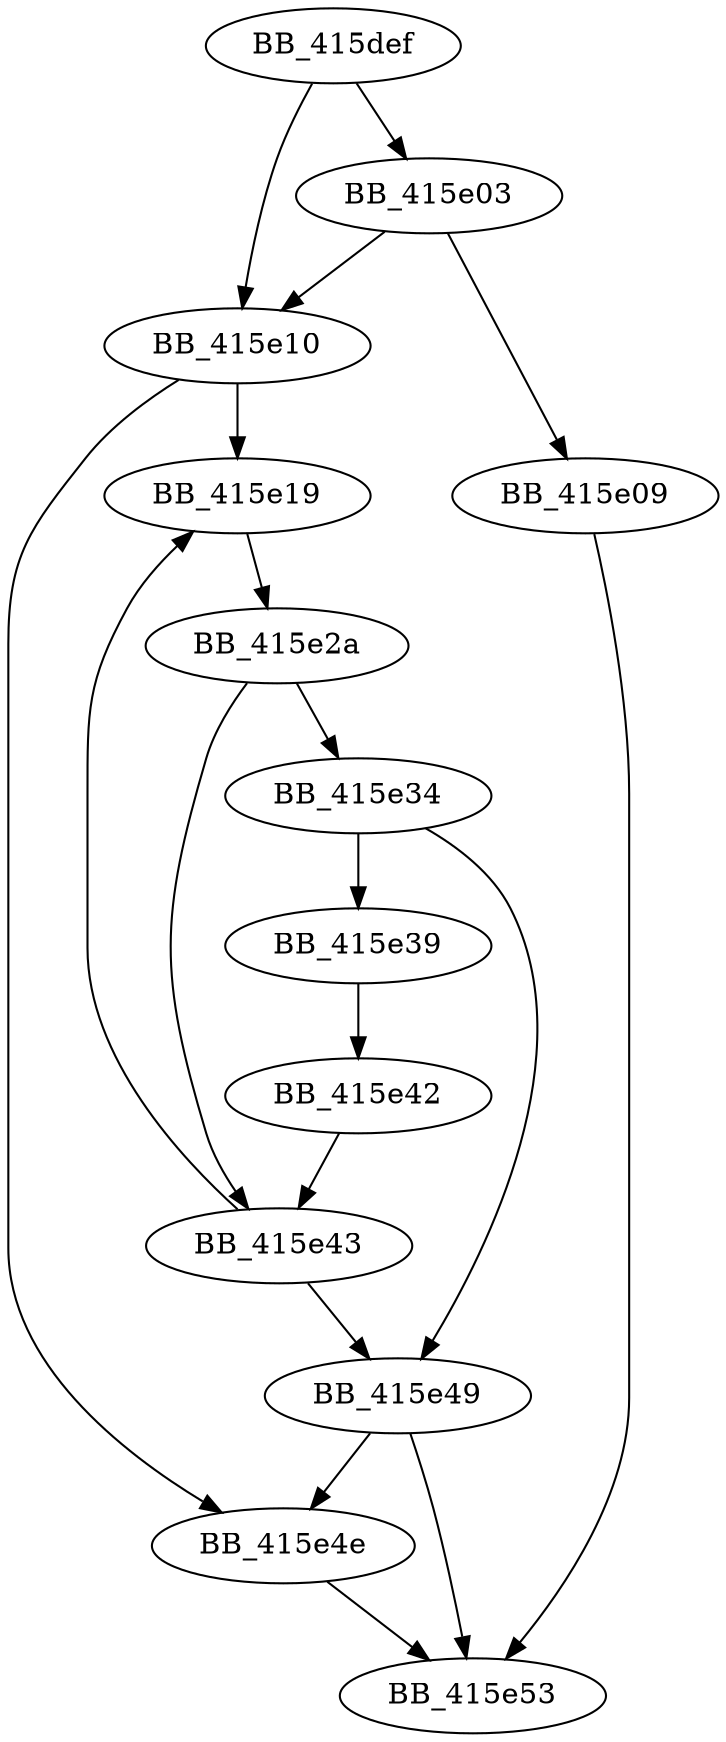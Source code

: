 DiGraph _write_string{
BB_415def->BB_415e03
BB_415def->BB_415e10
BB_415e03->BB_415e09
BB_415e03->BB_415e10
BB_415e09->BB_415e53
BB_415e10->BB_415e19
BB_415e10->BB_415e4e
BB_415e19->BB_415e2a
BB_415e2a->BB_415e34
BB_415e2a->BB_415e43
BB_415e34->BB_415e39
BB_415e34->BB_415e49
BB_415e39->BB_415e42
BB_415e42->BB_415e43
BB_415e43->BB_415e19
BB_415e43->BB_415e49
BB_415e49->BB_415e4e
BB_415e49->BB_415e53
BB_415e4e->BB_415e53
}
